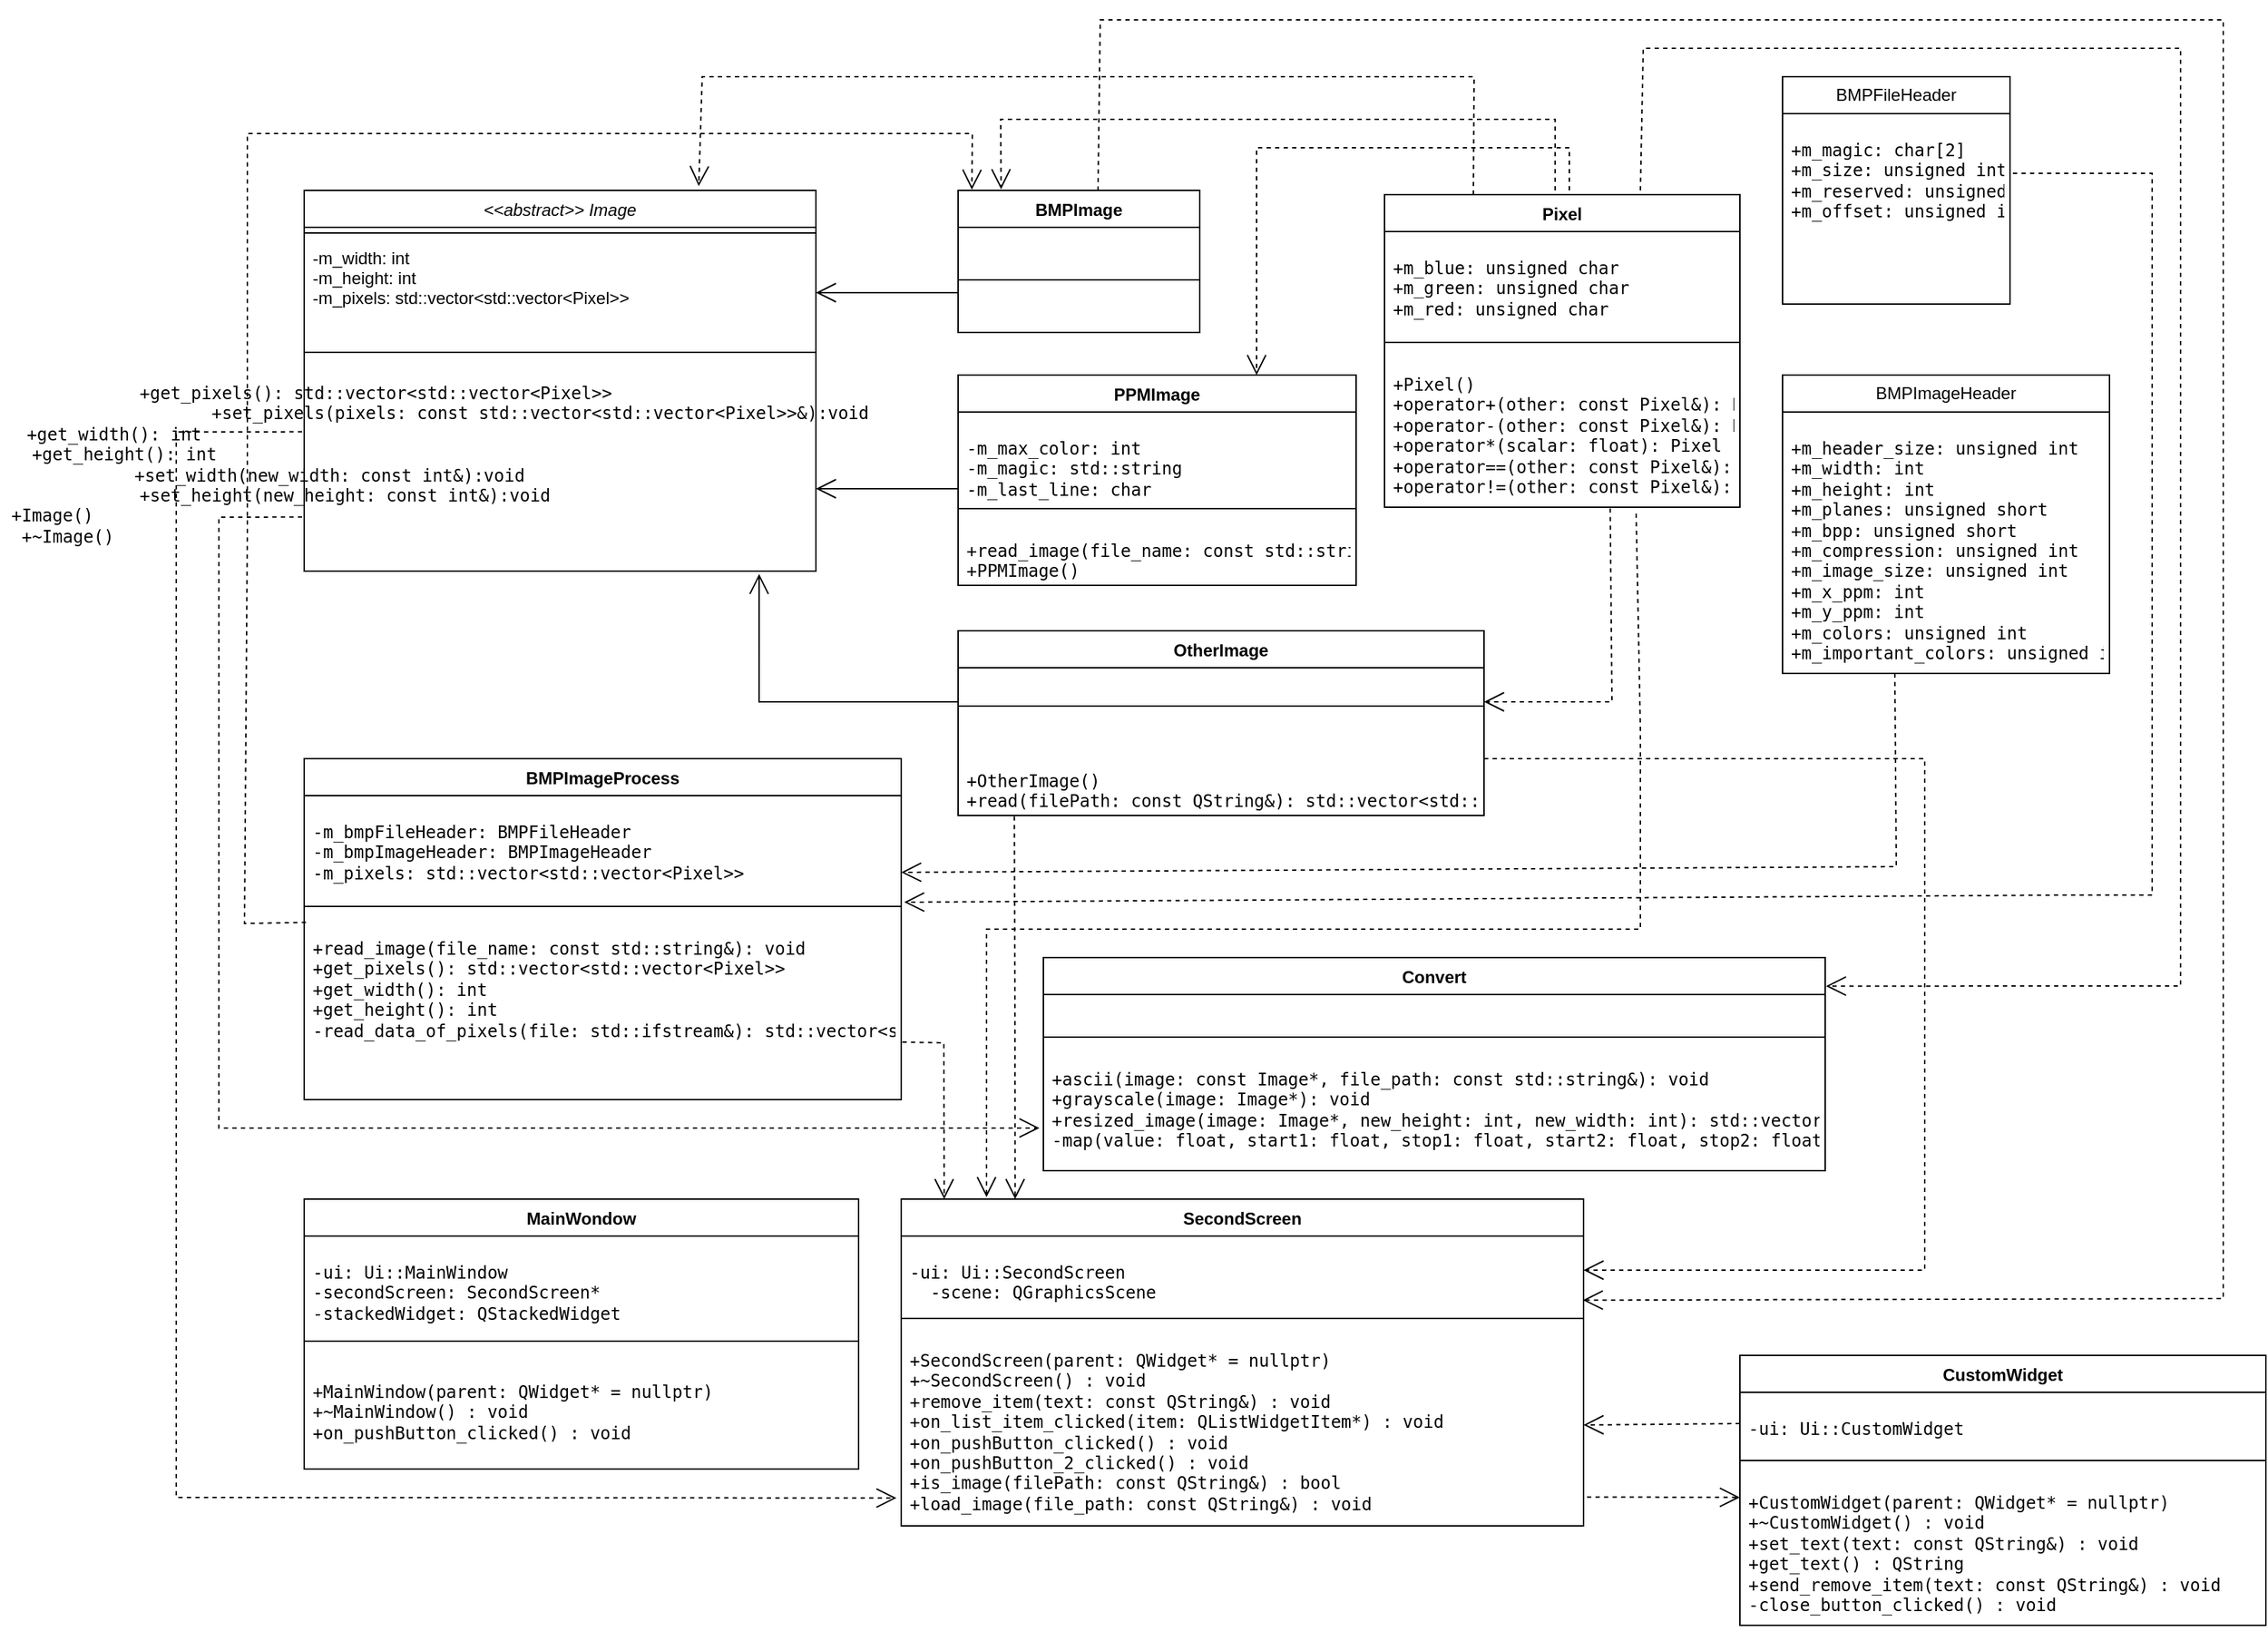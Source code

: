<mxfile version="22.1.5" type="device">
  <diagram id="C5RBs43oDa-KdzZeNtuy" name="Page-1">
    <mxGraphModel dx="-2378" dy="422" grid="1" gridSize="10" guides="1" tooltips="1" connect="1" arrows="1" fold="1" page="1" pageScale="1" pageWidth="827" pageHeight="1169" math="0" shadow="0">
      <root>
        <mxCell id="WIyWlLk6GJQsqaUBKTNV-0" />
        <mxCell id="WIyWlLk6GJQsqaUBKTNV-1" parent="WIyWlLk6GJQsqaUBKTNV-0" />
        <mxCell id="5FpKh8Eru8khB4CTVwO_-0" value="&lt;&lt;abstract&gt;&gt; Image" style="swimlane;fontStyle=2;align=center;verticalAlign=top;childLayout=stackLayout;horizontal=1;startSize=26;horizontalStack=0;resizeParent=1;resizeLast=0;collapsible=1;marginBottom=0;rounded=0;shadow=0;strokeWidth=1;" vertex="1" parent="WIyWlLk6GJQsqaUBKTNV-1">
          <mxGeometry x="3440" y="1080" width="360" height="268" as="geometry">
            <mxRectangle x="230" y="140" width="160" height="26" as="alternateBounds" />
          </mxGeometry>
        </mxCell>
        <mxCell id="5FpKh8Eru8khB4CTVwO_-1" value="" style="line;html=1;strokeWidth=1;align=left;verticalAlign=middle;spacingTop=-1;spacingLeft=3;spacingRight=3;rotatable=0;labelPosition=right;points=[];portConstraint=eastwest;" vertex="1" parent="5FpKh8Eru8khB4CTVwO_-0">
          <mxGeometry y="26" width="360" height="8" as="geometry" />
        </mxCell>
        <mxCell id="5FpKh8Eru8khB4CTVwO_-2" value=" -m_width: int&#xa;  -m_height: int      &#xa;  -m_pixels: std::vector&lt;std::vector&lt;Pixel&gt;&gt;" style="text;align=left;verticalAlign=top;spacingLeft=4;spacingRight=4;overflow=hidden;rotatable=0;points=[[0,0.5],[1,0.5]];portConstraint=eastwest;" vertex="1" parent="5FpKh8Eru8khB4CTVwO_-0">
          <mxGeometry y="34" width="360" height="76" as="geometry" />
        </mxCell>
        <mxCell id="5FpKh8Eru8khB4CTVwO_-3" value="" style="line;strokeWidth=1;fillColor=none;align=left;verticalAlign=middle;spacingTop=-1;spacingLeft=3;spacingRight=3;rotatable=0;labelPosition=right;points=[];portConstraint=eastwest;strokeColor=inherit;" vertex="1" parent="5FpKh8Eru8khB4CTVwO_-0">
          <mxGeometry y="110" width="360" height="8" as="geometry" />
        </mxCell>
        <mxCell id="5FpKh8Eru8khB4CTVwO_-4" value="&lt;pre&gt;&lt;code class=&quot;!whitespace-pre hljs language-plantuml&quot;&gt; +get_pixels(): std::vector&amp;lt;std::vector&amp;lt;Pixel&amp;gt;&amp;gt;                                     &lt;br&gt; +set_pixels(pixels: const std::vector&amp;lt;std::vector&amp;lt;Pixel&amp;gt;&amp;gt;&amp;amp;):void     &lt;br&gt; +get_width(): int                                                                                        &lt;br&gt;   +get_height(): int                                                                                        &lt;br&gt;   +set_width(new_width: const int&amp;amp;):void                                                &lt;br&gt;   +set_height(new_height: const int&amp;amp;):void                                             &lt;br&gt;&lt;/code&gt;&lt;code class=&quot;!whitespace-pre hljs language-plantuml&quot;&gt;+Image()                                                                                                   &lt;br&gt;  +~Image()                                                                                                  &lt;/code&gt;&lt;/pre&gt;" style="text;html=1;align=center;verticalAlign=middle;resizable=0;points=[];autosize=1;strokeColor=none;fillColor=none;" vertex="1" parent="5FpKh8Eru8khB4CTVwO_-0">
          <mxGeometry y="118" width="360" height="150" as="geometry" />
        </mxCell>
        <mxCell id="5FpKh8Eru8khB4CTVwO_-5" value="BMPImage" style="swimlane;fontStyle=1;align=center;verticalAlign=top;childLayout=stackLayout;horizontal=1;startSize=26;horizontalStack=0;resizeParent=1;resizeParentMax=0;resizeLast=0;collapsible=1;marginBottom=0;whiteSpace=wrap;html=1;" vertex="1" parent="WIyWlLk6GJQsqaUBKTNV-1">
          <mxGeometry x="3900" y="1080" width="170" height="100" as="geometry" />
        </mxCell>
        <mxCell id="5FpKh8Eru8khB4CTVwO_-7" value="" style="line;strokeWidth=1;fillColor=none;align=left;verticalAlign=middle;spacingTop=-1;spacingLeft=3;spacingRight=3;rotatable=0;labelPosition=right;points=[];portConstraint=eastwest;strokeColor=inherit;" vertex="1" parent="5FpKh8Eru8khB4CTVwO_-5">
          <mxGeometry y="26" width="170" height="74" as="geometry" />
        </mxCell>
        <mxCell id="5FpKh8Eru8khB4CTVwO_-11" value="" style="endArrow=open;endFill=1;endSize=12;html=1;rounded=0;entryX=1;entryY=0.5;entryDx=0;entryDy=0;" edge="1" parent="WIyWlLk6GJQsqaUBKTNV-1" target="5FpKh8Eru8khB4CTVwO_-2">
          <mxGeometry width="160" relative="1" as="geometry">
            <mxPoint x="3900" y="1152" as="sourcePoint" />
            <mxPoint x="4010" y="1260" as="targetPoint" />
          </mxGeometry>
        </mxCell>
        <mxCell id="5FpKh8Eru8khB4CTVwO_-18" value="PPMImage" style="swimlane;fontStyle=1;align=center;verticalAlign=top;childLayout=stackLayout;horizontal=1;startSize=26;horizontalStack=0;resizeParent=1;resizeParentMax=0;resizeLast=0;collapsible=1;marginBottom=0;whiteSpace=wrap;html=1;" vertex="1" parent="WIyWlLk6GJQsqaUBKTNV-1">
          <mxGeometry x="3900" y="1210" width="280" height="148" as="geometry" />
        </mxCell>
        <mxCell id="5FpKh8Eru8khB4CTVwO_-19" value="&lt;pre&gt;&lt;code class=&quot;!whitespace-pre hljs language-plantuml&quot;&gt;-m_max_color: int&lt;br&gt;-m_magic: std::string     &lt;br&gt;-m_last_line: char&lt;/code&gt;&lt;/pre&gt;" style="text;strokeColor=none;fillColor=none;align=left;verticalAlign=top;spacingLeft=4;spacingRight=4;overflow=hidden;rotatable=0;points=[[0,0.5],[1,0.5]];portConstraint=eastwest;whiteSpace=wrap;html=1;" vertex="1" parent="5FpKh8Eru8khB4CTVwO_-18">
          <mxGeometry y="26" width="280" height="64" as="geometry" />
        </mxCell>
        <mxCell id="5FpKh8Eru8khB4CTVwO_-20" value="" style="line;strokeWidth=1;fillColor=none;align=left;verticalAlign=middle;spacingTop=-1;spacingLeft=3;spacingRight=3;rotatable=0;labelPosition=right;points=[];portConstraint=eastwest;strokeColor=inherit;" vertex="1" parent="5FpKh8Eru8khB4CTVwO_-18">
          <mxGeometry y="90" width="280" height="8" as="geometry" />
        </mxCell>
        <mxCell id="5FpKh8Eru8khB4CTVwO_-21" value="&lt;pre&gt;&lt;code class=&quot;!whitespace-pre hljs language-plantuml&quot;&gt;+read_image(file_name: const std::string&amp;amp;)&lt;/code&gt;:void&lt;br&gt;&lt;code class=&quot;!whitespace-pre hljs language-plantuml&quot;&gt;+PPMImage()&lt;/code&gt;&lt;/pre&gt;" style="text;strokeColor=none;fillColor=none;align=left;verticalAlign=top;spacingLeft=4;spacingRight=4;overflow=hidden;rotatable=0;points=[[0,0.5],[1,0.5]];portConstraint=eastwest;whiteSpace=wrap;html=1;" vertex="1" parent="5FpKh8Eru8khB4CTVwO_-18">
          <mxGeometry y="98" width="280" height="50" as="geometry" />
        </mxCell>
        <mxCell id="5FpKh8Eru8khB4CTVwO_-23" value="" style="endArrow=open;endFill=1;endSize=12;html=1;rounded=0;entryX=1;entryY=0.5;entryDx=0;entryDy=0;" edge="1" parent="WIyWlLk6GJQsqaUBKTNV-1">
          <mxGeometry width="160" relative="1" as="geometry">
            <mxPoint x="3900" y="1290" as="sourcePoint" />
            <mxPoint x="3800" y="1290" as="targetPoint" />
          </mxGeometry>
        </mxCell>
        <mxCell id="5FpKh8Eru8khB4CTVwO_-24" value="OtherImage" style="swimlane;fontStyle=1;align=center;verticalAlign=top;childLayout=stackLayout;horizontal=1;startSize=26;horizontalStack=0;resizeParent=1;resizeParentMax=0;resizeLast=0;collapsible=1;marginBottom=0;whiteSpace=wrap;html=1;" vertex="1" parent="WIyWlLk6GJQsqaUBKTNV-1">
          <mxGeometry x="3900" y="1390" width="370" height="130" as="geometry" />
        </mxCell>
        <mxCell id="5FpKh8Eru8khB4CTVwO_-26" value="" style="line;strokeWidth=1;fillColor=none;align=left;verticalAlign=middle;spacingTop=-1;spacingLeft=3;spacingRight=3;rotatable=0;labelPosition=right;points=[];portConstraint=eastwest;strokeColor=inherit;" vertex="1" parent="5FpKh8Eru8khB4CTVwO_-24">
          <mxGeometry y="26" width="370" height="54" as="geometry" />
        </mxCell>
        <mxCell id="5FpKh8Eru8khB4CTVwO_-27" value="&lt;pre&gt;&lt;code class=&quot;!whitespace-pre hljs language-plantuml&quot;&gt;+OtherImage()&lt;br&gt;&lt;/code&gt;&lt;code class=&quot;!whitespace-pre hljs language-plantuml&quot;&gt;+read(filePath: const QString&amp;amp;): std::vector&amp;lt;std::vector&amp;lt;Pixel&amp;gt;&amp;gt;&lt;br/&gt;&lt;/code&gt;&lt;/pre&gt;&lt;br&gt;" style="text;strokeColor=none;fillColor=none;align=left;verticalAlign=top;spacingLeft=4;spacingRight=4;overflow=hidden;rotatable=0;points=[[0,0.5],[1,0.5]];portConstraint=eastwest;whiteSpace=wrap;html=1;" vertex="1" parent="5FpKh8Eru8khB4CTVwO_-24">
          <mxGeometry y="80" width="370" height="50" as="geometry" />
        </mxCell>
        <mxCell id="5FpKh8Eru8khB4CTVwO_-32" value="" style="endArrow=open;endFill=1;endSize=12;html=1;rounded=0;entryX=0.889;entryY=1.013;entryDx=0;entryDy=0;entryPerimeter=0;" edge="1" parent="WIyWlLk6GJQsqaUBKTNV-1" target="5FpKh8Eru8khB4CTVwO_-4">
          <mxGeometry width="160" relative="1" as="geometry">
            <mxPoint x="3900" y="1440" as="sourcePoint" />
            <mxPoint x="3800" y="1431.62" as="targetPoint" />
            <Array as="points">
              <mxPoint x="3760" y="1440" />
            </Array>
          </mxGeometry>
        </mxCell>
        <mxCell id="5FpKh8Eru8khB4CTVwO_-37" value="Pixel" style="swimlane;fontStyle=1;align=center;verticalAlign=top;childLayout=stackLayout;horizontal=1;startSize=26;horizontalStack=0;resizeParent=1;resizeParentMax=0;resizeLast=0;collapsible=1;marginBottom=0;whiteSpace=wrap;html=1;" vertex="1" parent="WIyWlLk6GJQsqaUBKTNV-1">
          <mxGeometry x="4200" y="1083" width="250" height="220" as="geometry" />
        </mxCell>
        <mxCell id="5FpKh8Eru8khB4CTVwO_-38" value="&lt;pre&gt;&lt;code class=&quot;!whitespace-pre hljs language-plantuml&quot;&gt;+m_blue: unsigned char&lt;br&gt;+m_green: unsigned char&lt;br&gt;+m_red: unsigned char&lt;/code&gt;&lt;/pre&gt;" style="text;strokeColor=none;fillColor=none;align=left;verticalAlign=top;spacingLeft=4;spacingRight=4;overflow=hidden;rotatable=0;points=[[0,0.5],[1,0.5]];portConstraint=eastwest;whiteSpace=wrap;html=1;" vertex="1" parent="5FpKh8Eru8khB4CTVwO_-37">
          <mxGeometry y="26" width="250" height="74" as="geometry" />
        </mxCell>
        <mxCell id="5FpKh8Eru8khB4CTVwO_-39" value="" style="line;strokeWidth=1;fillColor=none;align=left;verticalAlign=middle;spacingTop=-1;spacingLeft=3;spacingRight=3;rotatable=0;labelPosition=right;points=[];portConstraint=eastwest;strokeColor=inherit;" vertex="1" parent="5FpKh8Eru8khB4CTVwO_-37">
          <mxGeometry y="100" width="250" height="8" as="geometry" />
        </mxCell>
        <mxCell id="5FpKh8Eru8khB4CTVwO_-40" value="&lt;pre&gt;&lt;code class=&quot;!whitespace-pre hljs language-plantuml&quot;&gt;+Pixel()&lt;br/&gt;+operator+(other: const Pixel&amp;amp;): Pixel&lt;br/&gt;+operator-(other: const Pixel&amp;amp;): Pixel&lt;br/&gt;+operator*(scalar: float): Pixel&lt;br/&gt;+operator==(other: const Pixel&amp;amp;): bool&lt;br/&gt;+operator!=(other: const Pixel&amp;amp;): bool&lt;/code&gt;&lt;/pre&gt;" style="text;strokeColor=none;fillColor=none;align=left;verticalAlign=top;spacingLeft=4;spacingRight=4;overflow=hidden;rotatable=0;points=[[0,0.5],[1,0.5]];portConstraint=eastwest;whiteSpace=wrap;html=1;" vertex="1" parent="5FpKh8Eru8khB4CTVwO_-37">
          <mxGeometry y="108" width="250" height="112" as="geometry" />
        </mxCell>
        <mxCell id="5FpKh8Eru8khB4CTVwO_-42" value="" style="endArrow=open;endSize=12;dashed=1;html=1;rounded=0;exitX=0.25;exitY=0;exitDx=0;exitDy=0;entryX=0.771;entryY=-0.011;entryDx=0;entryDy=0;entryPerimeter=0;" edge="1" parent="WIyWlLk6GJQsqaUBKTNV-1" source="5FpKh8Eru8khB4CTVwO_-37" target="5FpKh8Eru8khB4CTVwO_-0">
          <mxGeometry width="160" relative="1" as="geometry">
            <mxPoint x="4210" y="1050" as="sourcePoint" />
            <mxPoint x="3650" y="1000" as="targetPoint" />
            <Array as="points">
              <mxPoint x="4263" y="1000" />
              <mxPoint x="3720" y="1000" />
            </Array>
          </mxGeometry>
        </mxCell>
        <mxCell id="5FpKh8Eru8khB4CTVwO_-43" value="" style="endArrow=open;endSize=12;dashed=1;html=1;rounded=0;entryX=0.178;entryY=-0.008;entryDx=0;entryDy=0;entryPerimeter=0;" edge="1" parent="WIyWlLk6GJQsqaUBKTNV-1" target="5FpKh8Eru8khB4CTVwO_-5">
          <mxGeometry width="160" relative="1" as="geometry">
            <mxPoint x="4320" y="1080" as="sourcePoint" />
            <mxPoint x="3920" y="1080" as="targetPoint" />
            <Array as="points">
              <mxPoint x="4320" y="1030" />
              <mxPoint x="3930" y="1030" />
            </Array>
          </mxGeometry>
        </mxCell>
        <mxCell id="5FpKh8Eru8khB4CTVwO_-44" value="" style="endArrow=open;endSize=12;dashed=1;html=1;rounded=0;" edge="1" parent="WIyWlLk6GJQsqaUBKTNV-1">
          <mxGeometry width="160" relative="1" as="geometry">
            <mxPoint x="4330" y="1080" as="sourcePoint" />
            <mxPoint x="4110" y="1210" as="targetPoint" />
            <Array as="points">
              <mxPoint x="4330" y="1050" />
              <mxPoint x="4110" y="1050" />
            </Array>
          </mxGeometry>
        </mxCell>
        <mxCell id="5FpKh8Eru8khB4CTVwO_-45" value="" style="endArrow=open;endSize=12;dashed=1;html=1;rounded=0;exitX=0.635;exitY=1.008;exitDx=0;exitDy=0;exitPerimeter=0;" edge="1" parent="WIyWlLk6GJQsqaUBKTNV-1" source="5FpKh8Eru8khB4CTVwO_-40">
          <mxGeometry width="160" relative="1" as="geometry">
            <mxPoint x="4690" y="1470" as="sourcePoint" />
            <mxPoint x="4270" y="1440" as="targetPoint" />
            <Array as="points">
              <mxPoint x="4360" y="1440" />
              <mxPoint x="4300" y="1440" />
            </Array>
          </mxGeometry>
        </mxCell>
        <mxCell id="5FpKh8Eru8khB4CTVwO_-54" value="BMPFileHeader" style="swimlane;fontStyle=0;childLayout=stackLayout;horizontal=1;startSize=26;fillColor=none;horizontalStack=0;resizeParent=1;resizeParentMax=0;resizeLast=0;collapsible=1;marginBottom=0;whiteSpace=wrap;html=1;" vertex="1" parent="WIyWlLk6GJQsqaUBKTNV-1">
          <mxGeometry x="4480" y="1000" width="160" height="160" as="geometry" />
        </mxCell>
        <mxCell id="5FpKh8Eru8khB4CTVwO_-57" value="&lt;pre&gt;&lt;code class=&quot;!whitespace-pre hljs language-plantuml&quot;&gt;+m_magic: char[2]&lt;br&gt;+m_size: unsigned int&lt;br&gt;+m_reserved: unsigned int&lt;br&gt;+m_offset: unsigned int&lt;br&gt;&lt;br&gt;&lt;/code&gt;&lt;/pre&gt;" style="text;strokeColor=none;fillColor=none;align=left;verticalAlign=top;spacingLeft=4;spacingRight=4;overflow=hidden;rotatable=0;points=[[0,0.5],[1,0.5]];portConstraint=eastwest;whiteSpace=wrap;html=1;" vertex="1" parent="5FpKh8Eru8khB4CTVwO_-54">
          <mxGeometry y="26" width="160" height="134" as="geometry" />
        </mxCell>
        <mxCell id="5FpKh8Eru8khB4CTVwO_-58" value="BMPImageHeader" style="swimlane;fontStyle=0;childLayout=stackLayout;horizontal=1;startSize=26;fillColor=none;horizontalStack=0;resizeParent=1;resizeParentMax=0;resizeLast=0;collapsible=1;marginBottom=0;whiteSpace=wrap;html=1;" vertex="1" parent="WIyWlLk6GJQsqaUBKTNV-1">
          <mxGeometry x="4480" y="1210" width="230" height="210" as="geometry" />
        </mxCell>
        <mxCell id="5FpKh8Eru8khB4CTVwO_-61" value="&lt;pre&gt;&lt;code class=&quot;!whitespace-pre hljs language-plantuml&quot;&gt;+m_header_size: unsigned int&lt;br&gt;+m_width: int&lt;br&gt;+m_height: int&lt;br&gt;+m_planes: unsigned short&lt;br&gt;+m_bpp: unsigned short&lt;br&gt;+m_compression: unsigned int&lt;br&gt;+m_image_size: unsigned int&lt;br&gt;+m_x_ppm: int&lt;br&gt;+m_y_ppm: int&lt;br&gt;+m_colors: unsigned int&lt;br&gt;+m_important_colors: unsigned int&lt;/code&gt;&lt;/pre&gt;" style="text;strokeColor=none;fillColor=none;align=left;verticalAlign=top;spacingLeft=4;spacingRight=4;overflow=hidden;rotatable=0;points=[[0,0.5],[1,0.5]];portConstraint=eastwest;whiteSpace=wrap;html=1;" vertex="1" parent="5FpKh8Eru8khB4CTVwO_-58">
          <mxGeometry y="26" width="230" height="184" as="geometry" />
        </mxCell>
        <mxCell id="5FpKh8Eru8khB4CTVwO_-64" value="BMPImageProcess" style="swimlane;fontStyle=1;align=center;verticalAlign=top;childLayout=stackLayout;horizontal=1;startSize=26;horizontalStack=0;resizeParent=1;resizeParentMax=0;resizeLast=0;collapsible=1;marginBottom=0;whiteSpace=wrap;html=1;" vertex="1" parent="WIyWlLk6GJQsqaUBKTNV-1">
          <mxGeometry x="3440" y="1480" width="420" height="240" as="geometry" />
        </mxCell>
        <mxCell id="5FpKh8Eru8khB4CTVwO_-65" value="&lt;pre&gt;&lt;code class=&quot;!whitespace-pre hljs language-plantuml&quot;&gt;-m_bmpFileHeader: BMPFileHeader&lt;br&gt;-m_bmpImageHeader: BMPImageHeader&lt;br&gt;-m_pixels: std::vector&amp;lt;std::vector&amp;lt;Pixel&amp;gt;&amp;gt;&lt;/code&gt;&lt;/pre&gt;" style="text;strokeColor=none;fillColor=none;align=left;verticalAlign=top;spacingLeft=4;spacingRight=4;overflow=hidden;rotatable=0;points=[[0,0.5],[1,0.5]];portConstraint=eastwest;whiteSpace=wrap;html=1;" vertex="1" parent="5FpKh8Eru8khB4CTVwO_-64">
          <mxGeometry y="26" width="420" height="74" as="geometry" />
        </mxCell>
        <mxCell id="5FpKh8Eru8khB4CTVwO_-66" value="" style="line;strokeWidth=1;fillColor=none;align=left;verticalAlign=middle;spacingTop=-1;spacingLeft=3;spacingRight=3;rotatable=0;labelPosition=right;points=[];portConstraint=eastwest;strokeColor=inherit;" vertex="1" parent="5FpKh8Eru8khB4CTVwO_-64">
          <mxGeometry y="100" width="420" height="8" as="geometry" />
        </mxCell>
        <mxCell id="5FpKh8Eru8khB4CTVwO_-67" value="&lt;pre&gt;&lt;code class=&quot;!whitespace-pre hljs language-plantuml&quot;&gt;+read_image(file_name: const std::string&amp;amp;): void&lt;br/&gt;+get_pixels(): std::vector&amp;lt;std::vector&amp;lt;Pixel&amp;gt;&amp;gt;&lt;br/&gt;+get_width(): int&lt;br/&gt;+get_height(): int&lt;br/&gt;-read_data_of_pixels(file: std::ifstream&amp;amp;): std::vector&amp;lt;std::vector&amp;lt;Pixel&amp;gt;&amp;gt;&lt;/code&gt;&lt;/pre&gt;" style="text;strokeColor=none;fillColor=none;align=left;verticalAlign=top;spacingLeft=4;spacingRight=4;overflow=hidden;rotatable=0;points=[[0,0.5],[1,0.5]];portConstraint=eastwest;whiteSpace=wrap;html=1;" vertex="1" parent="5FpKh8Eru8khB4CTVwO_-64">
          <mxGeometry y="108" width="420" height="132" as="geometry" />
        </mxCell>
        <mxCell id="5FpKh8Eru8khB4CTVwO_-68" value="" style="endArrow=open;endSize=12;dashed=1;html=1;rounded=0;exitX=0.635;exitY=1.008;exitDx=0;exitDy=0;exitPerimeter=0;entryX=1;entryY=0.73;entryDx=0;entryDy=0;entryPerimeter=0;" edge="1" parent="WIyWlLk6GJQsqaUBKTNV-1" target="5FpKh8Eru8khB4CTVwO_-65">
          <mxGeometry width="160" relative="1" as="geometry">
            <mxPoint x="4559" y="1420" as="sourcePoint" />
            <mxPoint x="4470" y="1556" as="targetPoint" />
            <Array as="points">
              <mxPoint x="4560" y="1556" />
            </Array>
          </mxGeometry>
        </mxCell>
        <mxCell id="5FpKh8Eru8khB4CTVwO_-69" value="" style="endArrow=open;endSize=12;dashed=1;html=1;rounded=0;entryX=1.005;entryY=1.014;entryDx=0;entryDy=0;entryPerimeter=0;exitX=1.013;exitY=0.313;exitDx=0;exitDy=0;exitPerimeter=0;" edge="1" parent="WIyWlLk6GJQsqaUBKTNV-1" source="5FpKh8Eru8khB4CTVwO_-57" target="5FpKh8Eru8khB4CTVwO_-65">
          <mxGeometry width="160" relative="1" as="geometry">
            <mxPoint x="4740" y="1060" as="sourcePoint" />
            <mxPoint x="4650" y="1576" as="targetPoint" />
            <Array as="points">
              <mxPoint x="4740" y="1068" />
              <mxPoint x="4740" y="1506" />
              <mxPoint x="4740" y="1576" />
              <mxPoint x="4680" y="1576" />
            </Array>
          </mxGeometry>
        </mxCell>
        <mxCell id="5FpKh8Eru8khB4CTVwO_-70" value="" style="endArrow=open;endSize=12;dashed=1;html=1;rounded=0;exitX=0.003;exitY=0.055;exitDx=0;exitDy=0;exitPerimeter=0;entryX=0.057;entryY=-0.005;entryDx=0;entryDy=0;entryPerimeter=0;" edge="1" parent="WIyWlLk6GJQsqaUBKTNV-1" source="5FpKh8Eru8khB4CTVwO_-67" target="5FpKh8Eru8khB4CTVwO_-5">
          <mxGeometry width="160" relative="1" as="geometry">
            <mxPoint x="3397" y="1460" as="sourcePoint" />
            <mxPoint x="3890" y="1070" as="targetPoint" />
            <Array as="points">
              <mxPoint x="3398" y="1596" />
              <mxPoint x="3400" y="1320" />
              <mxPoint x="3400" y="1040" />
              <mxPoint x="3910" y="1040" />
            </Array>
          </mxGeometry>
        </mxCell>
        <mxCell id="5FpKh8Eru8khB4CTVwO_-71" value="Convert" style="swimlane;fontStyle=1;align=center;verticalAlign=top;childLayout=stackLayout;horizontal=1;startSize=26;horizontalStack=0;resizeParent=1;resizeParentMax=0;resizeLast=0;collapsible=1;marginBottom=0;whiteSpace=wrap;html=1;" vertex="1" parent="WIyWlLk6GJQsqaUBKTNV-1">
          <mxGeometry x="3960" y="1620" width="550" height="150" as="geometry" />
        </mxCell>
        <mxCell id="5FpKh8Eru8khB4CTVwO_-72" value="&amp;nbsp;" style="text;strokeColor=none;fillColor=none;align=left;verticalAlign=top;spacingLeft=4;spacingRight=4;overflow=hidden;rotatable=0;points=[[0,0.5],[1,0.5]];portConstraint=eastwest;whiteSpace=wrap;html=1;" vertex="1" parent="5FpKh8Eru8khB4CTVwO_-71">
          <mxGeometry y="26" width="550" height="26" as="geometry" />
        </mxCell>
        <mxCell id="5FpKh8Eru8khB4CTVwO_-73" value="" style="line;strokeWidth=1;fillColor=none;align=left;verticalAlign=middle;spacingTop=-1;spacingLeft=3;spacingRight=3;rotatable=0;labelPosition=right;points=[];portConstraint=eastwest;strokeColor=inherit;" vertex="1" parent="5FpKh8Eru8khB4CTVwO_-71">
          <mxGeometry y="52" width="550" height="8" as="geometry" />
        </mxCell>
        <mxCell id="5FpKh8Eru8khB4CTVwO_-74" value="&lt;pre&gt;&lt;code class=&quot;!whitespace-pre hljs language-plantuml&quot;&gt;+ascii(image: const Image*, file_path: const std::string&amp;amp;): void&lt;br/&gt;+grayscale(image: Image*): void&lt;br/&gt;+resized_image(image: Image*, new_height: int, new_width: int): std::vector&amp;lt;std::vector&amp;lt;Pixel&amp;gt;&amp;gt;&lt;br/&gt;-map(value: float, start1: float, stop1: float, start2: float, stop2: float): float&lt;/code&gt;&lt;/pre&gt;" style="text;strokeColor=none;fillColor=none;align=left;verticalAlign=top;spacingLeft=4;spacingRight=4;overflow=hidden;rotatable=0;points=[[0,0.5],[1,0.5]];portConstraint=eastwest;whiteSpace=wrap;html=1;" vertex="1" parent="5FpKh8Eru8khB4CTVwO_-71">
          <mxGeometry y="60" width="550" height="90" as="geometry" />
        </mxCell>
        <mxCell id="5FpKh8Eru8khB4CTVwO_-75" value="" style="endArrow=open;endSize=12;dashed=1;html=1;rounded=0;entryX=1.001;entryY=0.134;entryDx=0;entryDy=0;entryPerimeter=0;" edge="1" parent="WIyWlLk6GJQsqaUBKTNV-1" target="5FpKh8Eru8khB4CTVwO_-71">
          <mxGeometry width="160" relative="1" as="geometry">
            <mxPoint x="4380" y="1080" as="sourcePoint" />
            <mxPoint x="4760" y="1670" as="targetPoint" />
            <Array as="points">
              <mxPoint x="4382" y="980" />
              <mxPoint x="4760" y="980" />
              <mxPoint x="4760" y="1640" />
            </Array>
          </mxGeometry>
        </mxCell>
        <mxCell id="5FpKh8Eru8khB4CTVwO_-76" value="" style="endArrow=open;endSize=12;dashed=1;html=1;rounded=0;exitX=-0.004;exitY=0.746;exitDx=0;exitDy=0;exitPerimeter=0;entryX=-0.005;entryY=0.666;entryDx=0;entryDy=0;entryPerimeter=0;" edge="1" parent="WIyWlLk6GJQsqaUBKTNV-1" source="5FpKh8Eru8khB4CTVwO_-4" target="5FpKh8Eru8khB4CTVwO_-74">
          <mxGeometry width="160" relative="1" as="geometry">
            <mxPoint x="3410" y="1300" as="sourcePoint" />
            <mxPoint x="3380" y="1770" as="targetPoint" />
            <Array as="points">
              <mxPoint x="3380" y="1310" />
              <mxPoint x="3380" y="1740" />
            </Array>
          </mxGeometry>
        </mxCell>
        <mxCell id="5FpKh8Eru8khB4CTVwO_-81" value="MainWondow" style="swimlane;fontStyle=1;align=center;verticalAlign=top;childLayout=stackLayout;horizontal=1;startSize=26;horizontalStack=0;resizeParent=1;resizeParentMax=0;resizeLast=0;collapsible=1;marginBottom=0;whiteSpace=wrap;html=1;" vertex="1" parent="WIyWlLk6GJQsqaUBKTNV-1">
          <mxGeometry x="3440" y="1790" width="390" height="190" as="geometry" />
        </mxCell>
        <mxCell id="5FpKh8Eru8khB4CTVwO_-82" value="&lt;pre&gt;&lt;code class=&quot;!whitespace-pre hljs language-plantuml&quot;&gt;-ui: Ui::MainWindow&lt;br&gt;-secondScreen: SecondScreen*&lt;br/&gt;-stackedWidget: QStackedWidget&lt;/code&gt;&lt;/pre&gt;" style="text;strokeColor=none;fillColor=none;align=left;verticalAlign=top;spacingLeft=4;spacingRight=4;overflow=hidden;rotatable=0;points=[[0,0.5],[1,0.5]];portConstraint=eastwest;whiteSpace=wrap;html=1;" vertex="1" parent="5FpKh8Eru8khB4CTVwO_-81">
          <mxGeometry y="26" width="390" height="64" as="geometry" />
        </mxCell>
        <mxCell id="5FpKh8Eru8khB4CTVwO_-83" value="" style="line;strokeWidth=1;fillColor=none;align=left;verticalAlign=middle;spacingTop=-1;spacingLeft=3;spacingRight=3;rotatable=0;labelPosition=right;points=[];portConstraint=eastwest;strokeColor=inherit;" vertex="1" parent="5FpKh8Eru8khB4CTVwO_-81">
          <mxGeometry y="90" width="390" height="20" as="geometry" />
        </mxCell>
        <mxCell id="5FpKh8Eru8khB4CTVwO_-84" value="&lt;pre&gt;&lt;code class=&quot;!whitespace-pre hljs language-plantuml&quot;&gt;+MainWindow(parent: QWidget* = nullptr)&lt;br/&gt;+~MainWindow() : void&lt;br/&gt;+on_pushButton_clicked() : void&lt;/code&gt;&lt;/pre&gt;" style="text;strokeColor=none;fillColor=none;align=left;verticalAlign=top;spacingLeft=4;spacingRight=4;overflow=hidden;rotatable=0;points=[[0,0.5],[1,0.5]];portConstraint=eastwest;whiteSpace=wrap;html=1;" vertex="1" parent="5FpKh8Eru8khB4CTVwO_-81">
          <mxGeometry y="110" width="390" height="80" as="geometry" />
        </mxCell>
        <mxCell id="5FpKh8Eru8khB4CTVwO_-87" value="SecondScreen" style="swimlane;fontStyle=1;align=center;verticalAlign=top;childLayout=stackLayout;horizontal=1;startSize=26;horizontalStack=0;resizeParent=1;resizeParentMax=0;resizeLast=0;collapsible=1;marginBottom=0;whiteSpace=wrap;html=1;" vertex="1" parent="WIyWlLk6GJQsqaUBKTNV-1">
          <mxGeometry x="3860" y="1790" width="480" height="230" as="geometry" />
        </mxCell>
        <mxCell id="5FpKh8Eru8khB4CTVwO_-88" value="&lt;pre&gt;&lt;code class=&quot;!whitespace-pre hljs language-plantuml&quot;&gt;-ui: Ui::SecondScreen&lt;br/&gt;  -scene: QGraphicsScene&lt;/code&gt;&lt;/pre&gt;" style="text;strokeColor=none;fillColor=none;align=left;verticalAlign=top;spacingLeft=4;spacingRight=4;overflow=hidden;rotatable=0;points=[[0,0.5],[1,0.5]];portConstraint=eastwest;whiteSpace=wrap;html=1;" vertex="1" parent="5FpKh8Eru8khB4CTVwO_-87">
          <mxGeometry y="26" width="480" height="54" as="geometry" />
        </mxCell>
        <mxCell id="5FpKh8Eru8khB4CTVwO_-89" value="" style="line;strokeWidth=1;fillColor=none;align=left;verticalAlign=middle;spacingTop=-1;spacingLeft=3;spacingRight=3;rotatable=0;labelPosition=right;points=[];portConstraint=eastwest;strokeColor=inherit;" vertex="1" parent="5FpKh8Eru8khB4CTVwO_-87">
          <mxGeometry y="80" width="480" height="8" as="geometry" />
        </mxCell>
        <mxCell id="5FpKh8Eru8khB4CTVwO_-90" value="&lt;pre&gt;&lt;code class=&quot;!whitespace-pre hljs language-plantuml&quot;&gt;+SecondScreen(parent: QWidget* = nullptr)&lt;br&gt;+~SecondScreen() : void&lt;br/&gt;+remove_item(text: const QString&amp;amp;) : void&lt;br/&gt;+on_list_item_clicked(item: QListWidgetItem*) : void&lt;br/&gt;+on_pushButton_clicked() : void&lt;br/&gt;+on_pushButton_2_clicked() : void&lt;br/&gt;+is_image(filePath: const QString&amp;amp;) : bool&lt;br/&gt;+load_image(file_path: const QString&amp;amp;) : void&lt;/code&gt;&lt;/pre&gt;" style="text;strokeColor=none;fillColor=none;align=left;verticalAlign=top;spacingLeft=4;spacingRight=4;overflow=hidden;rotatable=0;points=[[0,0.5],[1,0.5]];portConstraint=eastwest;whiteSpace=wrap;html=1;" vertex="1" parent="5FpKh8Eru8khB4CTVwO_-87">
          <mxGeometry y="88" width="480" height="142" as="geometry" />
        </mxCell>
        <mxCell id="5FpKh8Eru8khB4CTVwO_-91" value="" style="endArrow=open;endSize=12;dashed=1;html=1;rounded=0;exitX=-0.004;exitY=0.346;exitDx=0;exitDy=0;exitPerimeter=0;entryX=-0.007;entryY=0.862;entryDx=0;entryDy=0;entryPerimeter=0;" edge="1" parent="WIyWlLk6GJQsqaUBKTNV-1" source="5FpKh8Eru8khB4CTVwO_-4" target="5FpKh8Eru8khB4CTVwO_-90">
          <mxGeometry width="160" relative="1" as="geometry">
            <mxPoint x="3451" y="1605" as="sourcePoint" />
            <mxPoint x="3730" y="2000" as="targetPoint" />
            <Array as="points">
              <mxPoint x="3410" y="1250" />
              <mxPoint x="3370" y="1250" />
              <mxPoint x="3350" y="1250" />
              <mxPoint x="3350" y="2000" />
            </Array>
          </mxGeometry>
        </mxCell>
        <mxCell id="5FpKh8Eru8khB4CTVwO_-92" value="" style="endArrow=open;endSize=12;dashed=1;html=1;rounded=0;exitX=1.002;exitY=0.693;exitDx=0;exitDy=0;exitPerimeter=0;entryX=0.063;entryY=0;entryDx=0;entryDy=0;entryPerimeter=0;" edge="1" parent="WIyWlLk6GJQsqaUBKTNV-1" source="5FpKh8Eru8khB4CTVwO_-67" target="5FpKh8Eru8khB4CTVwO_-87">
          <mxGeometry width="160" relative="1" as="geometry">
            <mxPoint x="3880" y="1690" as="sourcePoint" />
            <mxPoint x="3890" y="1780" as="targetPoint" />
            <Array as="points">
              <mxPoint x="3890" y="1680" />
            </Array>
          </mxGeometry>
        </mxCell>
        <mxCell id="5FpKh8Eru8khB4CTVwO_-93" value="" style="endArrow=open;endSize=12;dashed=1;html=1;rounded=0;" edge="1" parent="WIyWlLk6GJQsqaUBKTNV-1">
          <mxGeometry width="160" relative="1" as="geometry">
            <mxPoint x="4270" y="1480" as="sourcePoint" />
            <mxPoint x="4340" y="1840" as="targetPoint" />
            <Array as="points">
              <mxPoint x="4580" y="1480" />
              <mxPoint x="4580" y="1840" />
            </Array>
          </mxGeometry>
        </mxCell>
        <mxCell id="5FpKh8Eru8khB4CTVwO_-94" value="" style="endArrow=open;endSize=12;dashed=1;html=1;rounded=0;exitX=0.708;exitY=1.04;exitDx=0;exitDy=0;exitPerimeter=0;entryX=0.125;entryY=-0.006;entryDx=0;entryDy=0;entryPerimeter=0;" edge="1" parent="WIyWlLk6GJQsqaUBKTNV-1" source="5FpKh8Eru8khB4CTVwO_-40" target="5FpKh8Eru8khB4CTVwO_-87">
          <mxGeometry width="160" relative="1" as="geometry">
            <mxPoint x="4379" y="1324" as="sourcePoint" />
            <mxPoint x="3920" y="1700" as="targetPoint" />
            <Array as="points">
              <mxPoint x="4380" y="1460" />
              <mxPoint x="4380" y="1600" />
              <mxPoint x="3920" y="1600" />
            </Array>
          </mxGeometry>
        </mxCell>
        <mxCell id="5FpKh8Eru8khB4CTVwO_-95" value="" style="endArrow=open;endSize=12;dashed=1;html=1;rounded=0;exitX=0.579;exitY=0.003;exitDx=0;exitDy=0;exitPerimeter=0;entryX=0.999;entryY=0.836;entryDx=0;entryDy=0;entryPerimeter=0;" edge="1" parent="WIyWlLk6GJQsqaUBKTNV-1" source="5FpKh8Eru8khB4CTVwO_-5" target="5FpKh8Eru8khB4CTVwO_-88">
          <mxGeometry width="160" relative="1" as="geometry">
            <mxPoint x="4339" y="810" as="sourcePoint" />
            <mxPoint x="4790" y="1900" as="targetPoint" />
            <Array as="points">
              <mxPoint x="4000" y="960" />
              <mxPoint x="4290" y="960" />
              <mxPoint x="4790" y="960" />
              <mxPoint x="4790" y="1860" />
            </Array>
          </mxGeometry>
        </mxCell>
        <mxCell id="5FpKh8Eru8khB4CTVwO_-96" value="" style="endArrow=open;endSize=12;dashed=1;html=1;rounded=0;entryX=0.167;entryY=0;entryDx=0;entryDy=0;entryPerimeter=0;exitX=0.107;exitY=1.013;exitDx=0;exitDy=0;exitPerimeter=0;" edge="1" parent="WIyWlLk6GJQsqaUBKTNV-1" source="5FpKh8Eru8khB4CTVwO_-27" target="5FpKh8Eru8khB4CTVwO_-87">
          <mxGeometry width="160" relative="1" as="geometry">
            <mxPoint x="3950" y="1520" as="sourcePoint" />
            <mxPoint x="3860" y="1658" as="targetPoint" />
            <Array as="points">
              <mxPoint x="3940" y="1660" />
            </Array>
          </mxGeometry>
        </mxCell>
        <mxCell id="5FpKh8Eru8khB4CTVwO_-97" value="CustomWidget" style="swimlane;fontStyle=1;align=center;verticalAlign=top;childLayout=stackLayout;horizontal=1;startSize=26;horizontalStack=0;resizeParent=1;resizeParentMax=0;resizeLast=0;collapsible=1;marginBottom=0;whiteSpace=wrap;html=1;" vertex="1" parent="WIyWlLk6GJQsqaUBKTNV-1">
          <mxGeometry x="4450" y="1900" width="370" height="190" as="geometry" />
        </mxCell>
        <mxCell id="5FpKh8Eru8khB4CTVwO_-98" value="&lt;pre&gt;&lt;code class=&quot;!whitespace-pre hljs language-plantuml&quot;&gt;-ui: Ui::CustomWidget&lt;/code&gt;&lt;/pre&gt;" style="text;strokeColor=none;fillColor=none;align=left;verticalAlign=top;spacingLeft=4;spacingRight=4;overflow=hidden;rotatable=0;points=[[0,0.5],[1,0.5]];portConstraint=eastwest;whiteSpace=wrap;html=1;" vertex="1" parent="5FpKh8Eru8khB4CTVwO_-97">
          <mxGeometry y="26" width="370" height="44" as="geometry" />
        </mxCell>
        <mxCell id="5FpKh8Eru8khB4CTVwO_-99" value="" style="line;strokeWidth=1;fillColor=none;align=left;verticalAlign=middle;spacingTop=-1;spacingLeft=3;spacingRight=3;rotatable=0;labelPosition=right;points=[];portConstraint=eastwest;strokeColor=inherit;" vertex="1" parent="5FpKh8Eru8khB4CTVwO_-97">
          <mxGeometry y="70" width="370" height="8" as="geometry" />
        </mxCell>
        <mxCell id="5FpKh8Eru8khB4CTVwO_-100" value="&lt;pre&gt;&lt;code class=&quot;!whitespace-pre hljs language-plantuml&quot;&gt;+CustomWidget(parent: QWidget* = nullptr)&lt;br&gt;+~CustomWidget() : void&lt;br&gt;+set_text(text: const QString&amp;amp;) : void&lt;br&gt;+get_text() : QString&lt;br&gt;+send_remove_item(text: const QString&amp;amp;) : void&lt;br&gt;-close_button_clicked() : void&lt;/code&gt;&lt;/pre&gt;" style="text;strokeColor=none;fillColor=none;align=left;verticalAlign=top;spacingLeft=4;spacingRight=4;overflow=hidden;rotatable=0;points=[[0,0.5],[1,0.5]];portConstraint=eastwest;whiteSpace=wrap;html=1;" vertex="1" parent="5FpKh8Eru8khB4CTVwO_-97">
          <mxGeometry y="78" width="370" height="112" as="geometry" />
        </mxCell>
        <mxCell id="5FpKh8Eru8khB4CTVwO_-102" value="" style="endArrow=open;endSize=12;dashed=1;html=1;rounded=0;exitX=0;exitY=0.5;exitDx=0;exitDy=0;entryX=1;entryY=0.5;entryDx=0;entryDy=0;" edge="1" parent="WIyWlLk6GJQsqaUBKTNV-1" source="5FpKh8Eru8khB4CTVwO_-98" target="5FpKh8Eru8khB4CTVwO_-90">
          <mxGeometry width="160" relative="1" as="geometry">
            <mxPoint x="4270" y="2080" as="sourcePoint" />
            <mxPoint x="4430" y="2080" as="targetPoint" />
          </mxGeometry>
        </mxCell>
        <mxCell id="5FpKh8Eru8khB4CTVwO_-103" value="" style="endArrow=open;endSize=12;dashed=1;html=1;rounded=0;exitX=1.005;exitY=0.857;exitDx=0;exitDy=0;exitPerimeter=0;entryX=0;entryY=0.196;entryDx=0;entryDy=0;entryPerimeter=0;" edge="1" parent="WIyWlLk6GJQsqaUBKTNV-1" source="5FpKh8Eru8khB4CTVwO_-90" target="5FpKh8Eru8khB4CTVwO_-100">
          <mxGeometry width="160" relative="1" as="geometry">
            <mxPoint x="4370" y="2010" as="sourcePoint" />
            <mxPoint x="4430" y="2000" as="targetPoint" />
          </mxGeometry>
        </mxCell>
      </root>
    </mxGraphModel>
  </diagram>
</mxfile>
